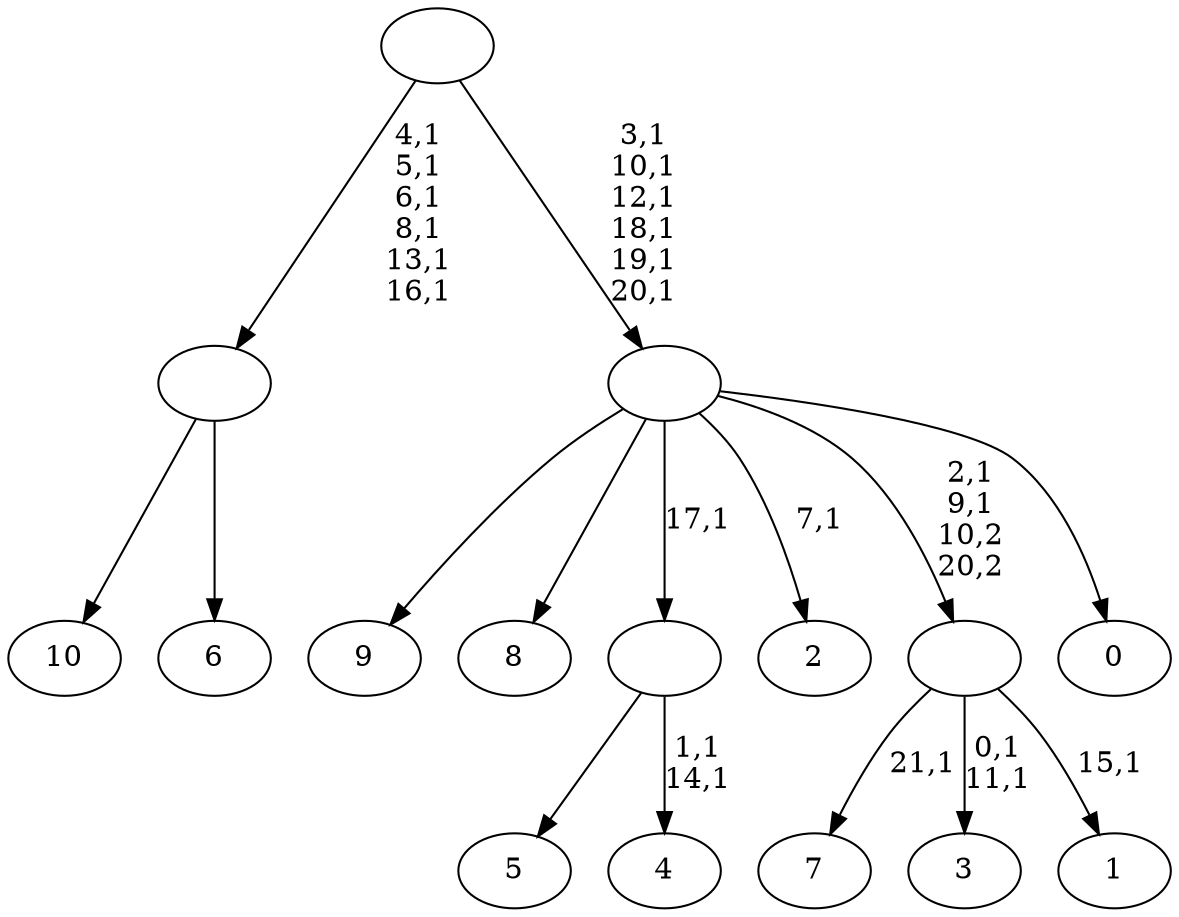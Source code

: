 digraph T {
	33 [label="10"]
	32 [label="9"]
	31 [label="8"]
	30 [label="7"]
	28 [label="6"]
	27 [label=""]
	21 [label="5"]
	20 [label="4"]
	17 [label=""]
	16 [label="3"]
	13 [label="2"]
	11 [label="1"]
	9 [label=""]
	7 [label="0"]
	6 [label=""]
	0 [label=""]
	27 -> 33 [label=""]
	27 -> 28 [label=""]
	17 -> 20 [label="1,1\n14,1"]
	17 -> 21 [label=""]
	9 -> 11 [label="15,1"]
	9 -> 16 [label="0,1\n11,1"]
	9 -> 30 [label="21,1"]
	6 -> 9 [label="2,1\n9,1\n10,2\n20,2"]
	6 -> 13 [label="7,1"]
	6 -> 32 [label=""]
	6 -> 31 [label=""]
	6 -> 17 [label="17,1"]
	6 -> 7 [label=""]
	0 -> 6 [label="3,1\n10,1\n12,1\n18,1\n19,1\n20,1"]
	0 -> 27 [label="4,1\n5,1\n6,1\n8,1\n13,1\n16,1"]
}
